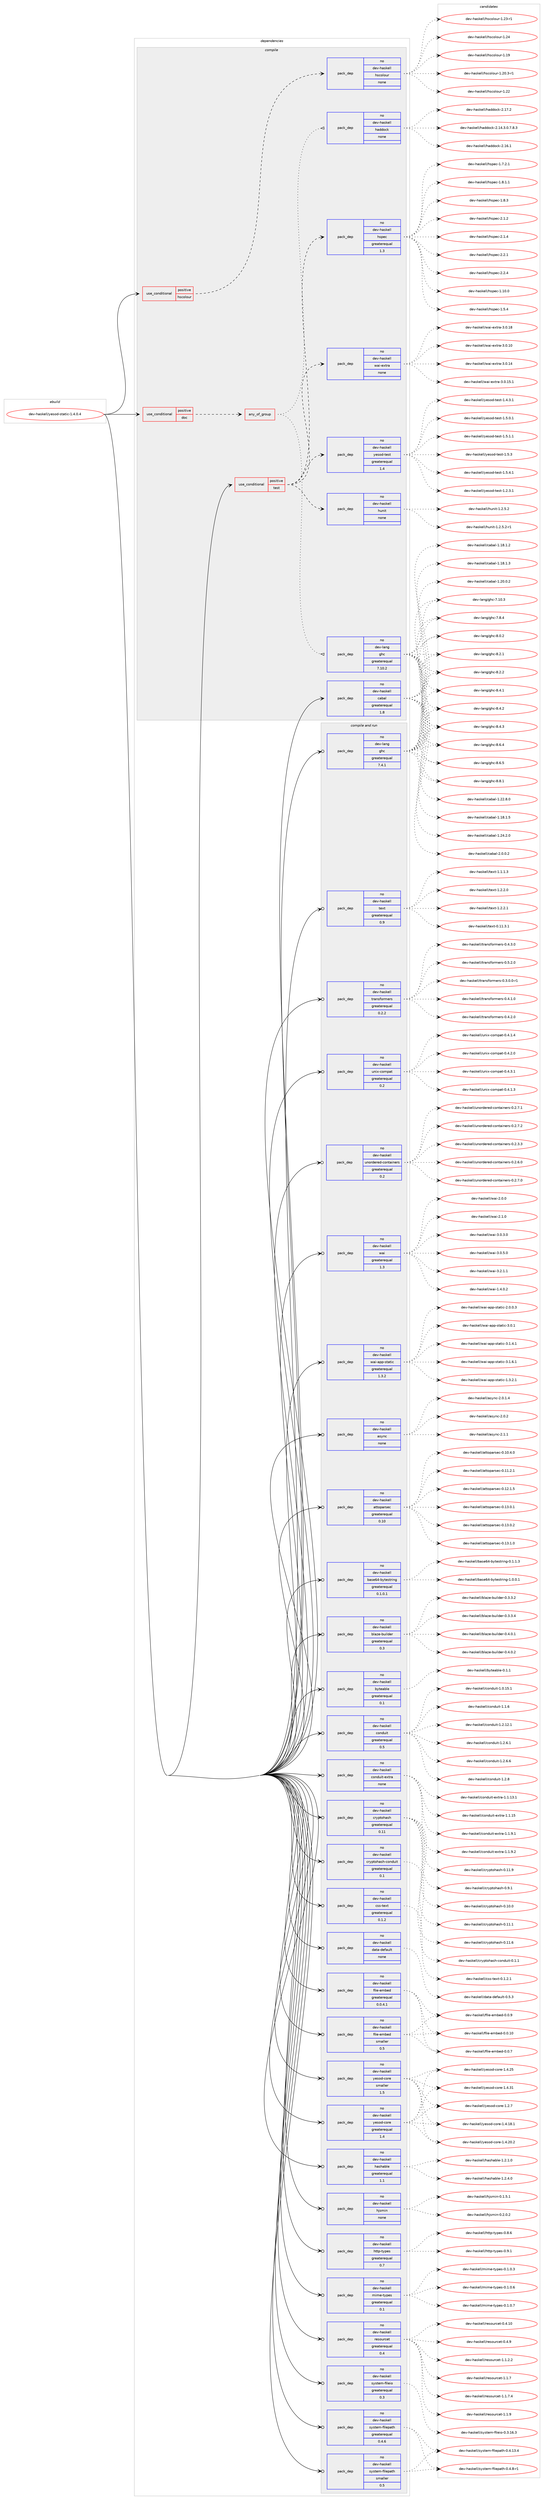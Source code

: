 digraph prolog {

# *************
# Graph options
# *************

newrank=true;
concentrate=true;
compound=true;
graph [rankdir=LR,fontname=Helvetica,fontsize=10,ranksep=1.5];#, ranksep=2.5, nodesep=0.2];
edge  [arrowhead=vee];
node  [fontname=Helvetica,fontsize=10];

# **********
# The ebuild
# **********

subgraph cluster_leftcol {
color=gray;
rank=same;
label=<<i>ebuild</i>>;
id [label="dev-haskell/yesod-static-1.4.0.4", color=red, width=4, href="../dev-haskell/yesod-static-1.4.0.4.svg"];
}

# ****************
# The dependencies
# ****************

subgraph cluster_midcol {
color=gray;
label=<<i>dependencies</i>>;
subgraph cluster_compile {
fillcolor="#eeeeee";
style=filled;
label=<<i>compile</i>>;
subgraph cond128407 {
dependency549853 [label=<<TABLE BORDER="0" CELLBORDER="1" CELLSPACING="0" CELLPADDING="4"><TR><TD ROWSPAN="3" CELLPADDING="10">use_conditional</TD></TR><TR><TD>positive</TD></TR><TR><TD>doc</TD></TR></TABLE>>, shape=none, color=red];
subgraph any10793 {
dependency549854 [label=<<TABLE BORDER="0" CELLBORDER="1" CELLSPACING="0" CELLPADDING="4"><TR><TD CELLPADDING="10">any_of_group</TD></TR></TABLE>>, shape=none, color=red];subgraph pack410296 {
dependency549855 [label=<<TABLE BORDER="0" CELLBORDER="1" CELLSPACING="0" CELLPADDING="4" WIDTH="220"><TR><TD ROWSPAN="6" CELLPADDING="30">pack_dep</TD></TR><TR><TD WIDTH="110">no</TD></TR><TR><TD>dev-haskell</TD></TR><TR><TD>haddock</TD></TR><TR><TD>none</TD></TR><TR><TD></TD></TR></TABLE>>, shape=none, color=blue];
}
dependency549854:e -> dependency549855:w [weight=20,style="dotted",arrowhead="oinv"];
subgraph pack410297 {
dependency549856 [label=<<TABLE BORDER="0" CELLBORDER="1" CELLSPACING="0" CELLPADDING="4" WIDTH="220"><TR><TD ROWSPAN="6" CELLPADDING="30">pack_dep</TD></TR><TR><TD WIDTH="110">no</TD></TR><TR><TD>dev-lang</TD></TR><TR><TD>ghc</TD></TR><TR><TD>greaterequal</TD></TR><TR><TD>7.10.2</TD></TR></TABLE>>, shape=none, color=blue];
}
dependency549854:e -> dependency549856:w [weight=20,style="dotted",arrowhead="oinv"];
}
dependency549853:e -> dependency549854:w [weight=20,style="dashed",arrowhead="vee"];
}
id:e -> dependency549853:w [weight=20,style="solid",arrowhead="vee"];
subgraph cond128408 {
dependency549857 [label=<<TABLE BORDER="0" CELLBORDER="1" CELLSPACING="0" CELLPADDING="4"><TR><TD ROWSPAN="3" CELLPADDING="10">use_conditional</TD></TR><TR><TD>positive</TD></TR><TR><TD>hscolour</TD></TR></TABLE>>, shape=none, color=red];
subgraph pack410298 {
dependency549858 [label=<<TABLE BORDER="0" CELLBORDER="1" CELLSPACING="0" CELLPADDING="4" WIDTH="220"><TR><TD ROWSPAN="6" CELLPADDING="30">pack_dep</TD></TR><TR><TD WIDTH="110">no</TD></TR><TR><TD>dev-haskell</TD></TR><TR><TD>hscolour</TD></TR><TR><TD>none</TD></TR><TR><TD></TD></TR></TABLE>>, shape=none, color=blue];
}
dependency549857:e -> dependency549858:w [weight=20,style="dashed",arrowhead="vee"];
}
id:e -> dependency549857:w [weight=20,style="solid",arrowhead="vee"];
subgraph cond128409 {
dependency549859 [label=<<TABLE BORDER="0" CELLBORDER="1" CELLSPACING="0" CELLPADDING="4"><TR><TD ROWSPAN="3" CELLPADDING="10">use_conditional</TD></TR><TR><TD>positive</TD></TR><TR><TD>test</TD></TR></TABLE>>, shape=none, color=red];
subgraph pack410299 {
dependency549860 [label=<<TABLE BORDER="0" CELLBORDER="1" CELLSPACING="0" CELLPADDING="4" WIDTH="220"><TR><TD ROWSPAN="6" CELLPADDING="30">pack_dep</TD></TR><TR><TD WIDTH="110">no</TD></TR><TR><TD>dev-haskell</TD></TR><TR><TD>hspec</TD></TR><TR><TD>greaterequal</TD></TR><TR><TD>1.3</TD></TR></TABLE>>, shape=none, color=blue];
}
dependency549859:e -> dependency549860:w [weight=20,style="dashed",arrowhead="vee"];
subgraph pack410300 {
dependency549861 [label=<<TABLE BORDER="0" CELLBORDER="1" CELLSPACING="0" CELLPADDING="4" WIDTH="220"><TR><TD ROWSPAN="6" CELLPADDING="30">pack_dep</TD></TR><TR><TD WIDTH="110">no</TD></TR><TR><TD>dev-haskell</TD></TR><TR><TD>hunit</TD></TR><TR><TD>none</TD></TR><TR><TD></TD></TR></TABLE>>, shape=none, color=blue];
}
dependency549859:e -> dependency549861:w [weight=20,style="dashed",arrowhead="vee"];
subgraph pack410301 {
dependency549862 [label=<<TABLE BORDER="0" CELLBORDER="1" CELLSPACING="0" CELLPADDING="4" WIDTH="220"><TR><TD ROWSPAN="6" CELLPADDING="30">pack_dep</TD></TR><TR><TD WIDTH="110">no</TD></TR><TR><TD>dev-haskell</TD></TR><TR><TD>wai-extra</TD></TR><TR><TD>none</TD></TR><TR><TD></TD></TR></TABLE>>, shape=none, color=blue];
}
dependency549859:e -> dependency549862:w [weight=20,style="dashed",arrowhead="vee"];
subgraph pack410302 {
dependency549863 [label=<<TABLE BORDER="0" CELLBORDER="1" CELLSPACING="0" CELLPADDING="4" WIDTH="220"><TR><TD ROWSPAN="6" CELLPADDING="30">pack_dep</TD></TR><TR><TD WIDTH="110">no</TD></TR><TR><TD>dev-haskell</TD></TR><TR><TD>yesod-test</TD></TR><TR><TD>greaterequal</TD></TR><TR><TD>1.4</TD></TR></TABLE>>, shape=none, color=blue];
}
dependency549859:e -> dependency549863:w [weight=20,style="dashed",arrowhead="vee"];
}
id:e -> dependency549859:w [weight=20,style="solid",arrowhead="vee"];
subgraph pack410303 {
dependency549864 [label=<<TABLE BORDER="0" CELLBORDER="1" CELLSPACING="0" CELLPADDING="4" WIDTH="220"><TR><TD ROWSPAN="6" CELLPADDING="30">pack_dep</TD></TR><TR><TD WIDTH="110">no</TD></TR><TR><TD>dev-haskell</TD></TR><TR><TD>cabal</TD></TR><TR><TD>greaterequal</TD></TR><TR><TD>1.8</TD></TR></TABLE>>, shape=none, color=blue];
}
id:e -> dependency549864:w [weight=20,style="solid",arrowhead="vee"];
}
subgraph cluster_compileandrun {
fillcolor="#eeeeee";
style=filled;
label=<<i>compile and run</i>>;
subgraph pack410304 {
dependency549865 [label=<<TABLE BORDER="0" CELLBORDER="1" CELLSPACING="0" CELLPADDING="4" WIDTH="220"><TR><TD ROWSPAN="6" CELLPADDING="30">pack_dep</TD></TR><TR><TD WIDTH="110">no</TD></TR><TR><TD>dev-haskell</TD></TR><TR><TD>async</TD></TR><TR><TD>none</TD></TR><TR><TD></TD></TR></TABLE>>, shape=none, color=blue];
}
id:e -> dependency549865:w [weight=20,style="solid",arrowhead="odotvee"];
subgraph pack410305 {
dependency549866 [label=<<TABLE BORDER="0" CELLBORDER="1" CELLSPACING="0" CELLPADDING="4" WIDTH="220"><TR><TD ROWSPAN="6" CELLPADDING="30">pack_dep</TD></TR><TR><TD WIDTH="110">no</TD></TR><TR><TD>dev-haskell</TD></TR><TR><TD>attoparsec</TD></TR><TR><TD>greaterequal</TD></TR><TR><TD>0.10</TD></TR></TABLE>>, shape=none, color=blue];
}
id:e -> dependency549866:w [weight=20,style="solid",arrowhead="odotvee"];
subgraph pack410306 {
dependency549867 [label=<<TABLE BORDER="0" CELLBORDER="1" CELLSPACING="0" CELLPADDING="4" WIDTH="220"><TR><TD ROWSPAN="6" CELLPADDING="30">pack_dep</TD></TR><TR><TD WIDTH="110">no</TD></TR><TR><TD>dev-haskell</TD></TR><TR><TD>base64-bytestring</TD></TR><TR><TD>greaterequal</TD></TR><TR><TD>0.1.0.1</TD></TR></TABLE>>, shape=none, color=blue];
}
id:e -> dependency549867:w [weight=20,style="solid",arrowhead="odotvee"];
subgraph pack410307 {
dependency549868 [label=<<TABLE BORDER="0" CELLBORDER="1" CELLSPACING="0" CELLPADDING="4" WIDTH="220"><TR><TD ROWSPAN="6" CELLPADDING="30">pack_dep</TD></TR><TR><TD WIDTH="110">no</TD></TR><TR><TD>dev-haskell</TD></TR><TR><TD>blaze-builder</TD></TR><TR><TD>greaterequal</TD></TR><TR><TD>0.3</TD></TR></TABLE>>, shape=none, color=blue];
}
id:e -> dependency549868:w [weight=20,style="solid",arrowhead="odotvee"];
subgraph pack410308 {
dependency549869 [label=<<TABLE BORDER="0" CELLBORDER="1" CELLSPACING="0" CELLPADDING="4" WIDTH="220"><TR><TD ROWSPAN="6" CELLPADDING="30">pack_dep</TD></TR><TR><TD WIDTH="110">no</TD></TR><TR><TD>dev-haskell</TD></TR><TR><TD>byteable</TD></TR><TR><TD>greaterequal</TD></TR><TR><TD>0.1</TD></TR></TABLE>>, shape=none, color=blue];
}
id:e -> dependency549869:w [weight=20,style="solid",arrowhead="odotvee"];
subgraph pack410309 {
dependency549870 [label=<<TABLE BORDER="0" CELLBORDER="1" CELLSPACING="0" CELLPADDING="4" WIDTH="220"><TR><TD ROWSPAN="6" CELLPADDING="30">pack_dep</TD></TR><TR><TD WIDTH="110">no</TD></TR><TR><TD>dev-haskell</TD></TR><TR><TD>conduit</TD></TR><TR><TD>greaterequal</TD></TR><TR><TD>0.5</TD></TR></TABLE>>, shape=none, color=blue];
}
id:e -> dependency549870:w [weight=20,style="solid",arrowhead="odotvee"];
subgraph pack410310 {
dependency549871 [label=<<TABLE BORDER="0" CELLBORDER="1" CELLSPACING="0" CELLPADDING="4" WIDTH="220"><TR><TD ROWSPAN="6" CELLPADDING="30">pack_dep</TD></TR><TR><TD WIDTH="110">no</TD></TR><TR><TD>dev-haskell</TD></TR><TR><TD>conduit-extra</TD></TR><TR><TD>none</TD></TR><TR><TD></TD></TR></TABLE>>, shape=none, color=blue];
}
id:e -> dependency549871:w [weight=20,style="solid",arrowhead="odotvee"];
subgraph pack410311 {
dependency549872 [label=<<TABLE BORDER="0" CELLBORDER="1" CELLSPACING="0" CELLPADDING="4" WIDTH="220"><TR><TD ROWSPAN="6" CELLPADDING="30">pack_dep</TD></TR><TR><TD WIDTH="110">no</TD></TR><TR><TD>dev-haskell</TD></TR><TR><TD>cryptohash</TD></TR><TR><TD>greaterequal</TD></TR><TR><TD>0.11</TD></TR></TABLE>>, shape=none, color=blue];
}
id:e -> dependency549872:w [weight=20,style="solid",arrowhead="odotvee"];
subgraph pack410312 {
dependency549873 [label=<<TABLE BORDER="0" CELLBORDER="1" CELLSPACING="0" CELLPADDING="4" WIDTH="220"><TR><TD ROWSPAN="6" CELLPADDING="30">pack_dep</TD></TR><TR><TD WIDTH="110">no</TD></TR><TR><TD>dev-haskell</TD></TR><TR><TD>cryptohash-conduit</TD></TR><TR><TD>greaterequal</TD></TR><TR><TD>0.1</TD></TR></TABLE>>, shape=none, color=blue];
}
id:e -> dependency549873:w [weight=20,style="solid",arrowhead="odotvee"];
subgraph pack410313 {
dependency549874 [label=<<TABLE BORDER="0" CELLBORDER="1" CELLSPACING="0" CELLPADDING="4" WIDTH="220"><TR><TD ROWSPAN="6" CELLPADDING="30">pack_dep</TD></TR><TR><TD WIDTH="110">no</TD></TR><TR><TD>dev-haskell</TD></TR><TR><TD>css-text</TD></TR><TR><TD>greaterequal</TD></TR><TR><TD>0.1.2</TD></TR></TABLE>>, shape=none, color=blue];
}
id:e -> dependency549874:w [weight=20,style="solid",arrowhead="odotvee"];
subgraph pack410314 {
dependency549875 [label=<<TABLE BORDER="0" CELLBORDER="1" CELLSPACING="0" CELLPADDING="4" WIDTH="220"><TR><TD ROWSPAN="6" CELLPADDING="30">pack_dep</TD></TR><TR><TD WIDTH="110">no</TD></TR><TR><TD>dev-haskell</TD></TR><TR><TD>data-default</TD></TR><TR><TD>none</TD></TR><TR><TD></TD></TR></TABLE>>, shape=none, color=blue];
}
id:e -> dependency549875:w [weight=20,style="solid",arrowhead="odotvee"];
subgraph pack410315 {
dependency549876 [label=<<TABLE BORDER="0" CELLBORDER="1" CELLSPACING="0" CELLPADDING="4" WIDTH="220"><TR><TD ROWSPAN="6" CELLPADDING="30">pack_dep</TD></TR><TR><TD WIDTH="110">no</TD></TR><TR><TD>dev-haskell</TD></TR><TR><TD>file-embed</TD></TR><TR><TD>greaterequal</TD></TR><TR><TD>0.0.4.1</TD></TR></TABLE>>, shape=none, color=blue];
}
id:e -> dependency549876:w [weight=20,style="solid",arrowhead="odotvee"];
subgraph pack410316 {
dependency549877 [label=<<TABLE BORDER="0" CELLBORDER="1" CELLSPACING="0" CELLPADDING="4" WIDTH="220"><TR><TD ROWSPAN="6" CELLPADDING="30">pack_dep</TD></TR><TR><TD WIDTH="110">no</TD></TR><TR><TD>dev-haskell</TD></TR><TR><TD>file-embed</TD></TR><TR><TD>smaller</TD></TR><TR><TD>0.5</TD></TR></TABLE>>, shape=none, color=blue];
}
id:e -> dependency549877:w [weight=20,style="solid",arrowhead="odotvee"];
subgraph pack410317 {
dependency549878 [label=<<TABLE BORDER="0" CELLBORDER="1" CELLSPACING="0" CELLPADDING="4" WIDTH="220"><TR><TD ROWSPAN="6" CELLPADDING="30">pack_dep</TD></TR><TR><TD WIDTH="110">no</TD></TR><TR><TD>dev-haskell</TD></TR><TR><TD>hashable</TD></TR><TR><TD>greaterequal</TD></TR><TR><TD>1.1</TD></TR></TABLE>>, shape=none, color=blue];
}
id:e -> dependency549878:w [weight=20,style="solid",arrowhead="odotvee"];
subgraph pack410318 {
dependency549879 [label=<<TABLE BORDER="0" CELLBORDER="1" CELLSPACING="0" CELLPADDING="4" WIDTH="220"><TR><TD ROWSPAN="6" CELLPADDING="30">pack_dep</TD></TR><TR><TD WIDTH="110">no</TD></TR><TR><TD>dev-haskell</TD></TR><TR><TD>hjsmin</TD></TR><TR><TD>none</TD></TR><TR><TD></TD></TR></TABLE>>, shape=none, color=blue];
}
id:e -> dependency549879:w [weight=20,style="solid",arrowhead="odotvee"];
subgraph pack410319 {
dependency549880 [label=<<TABLE BORDER="0" CELLBORDER="1" CELLSPACING="0" CELLPADDING="4" WIDTH="220"><TR><TD ROWSPAN="6" CELLPADDING="30">pack_dep</TD></TR><TR><TD WIDTH="110">no</TD></TR><TR><TD>dev-haskell</TD></TR><TR><TD>http-types</TD></TR><TR><TD>greaterequal</TD></TR><TR><TD>0.7</TD></TR></TABLE>>, shape=none, color=blue];
}
id:e -> dependency549880:w [weight=20,style="solid",arrowhead="odotvee"];
subgraph pack410320 {
dependency549881 [label=<<TABLE BORDER="0" CELLBORDER="1" CELLSPACING="0" CELLPADDING="4" WIDTH="220"><TR><TD ROWSPAN="6" CELLPADDING="30">pack_dep</TD></TR><TR><TD WIDTH="110">no</TD></TR><TR><TD>dev-haskell</TD></TR><TR><TD>mime-types</TD></TR><TR><TD>greaterequal</TD></TR><TR><TD>0.1</TD></TR></TABLE>>, shape=none, color=blue];
}
id:e -> dependency549881:w [weight=20,style="solid",arrowhead="odotvee"];
subgraph pack410321 {
dependency549882 [label=<<TABLE BORDER="0" CELLBORDER="1" CELLSPACING="0" CELLPADDING="4" WIDTH="220"><TR><TD ROWSPAN="6" CELLPADDING="30">pack_dep</TD></TR><TR><TD WIDTH="110">no</TD></TR><TR><TD>dev-haskell</TD></TR><TR><TD>resourcet</TD></TR><TR><TD>greaterequal</TD></TR><TR><TD>0.4</TD></TR></TABLE>>, shape=none, color=blue];
}
id:e -> dependency549882:w [weight=20,style="solid",arrowhead="odotvee"];
subgraph pack410322 {
dependency549883 [label=<<TABLE BORDER="0" CELLBORDER="1" CELLSPACING="0" CELLPADDING="4" WIDTH="220"><TR><TD ROWSPAN="6" CELLPADDING="30">pack_dep</TD></TR><TR><TD WIDTH="110">no</TD></TR><TR><TD>dev-haskell</TD></TR><TR><TD>system-fileio</TD></TR><TR><TD>greaterequal</TD></TR><TR><TD>0.3</TD></TR></TABLE>>, shape=none, color=blue];
}
id:e -> dependency549883:w [weight=20,style="solid",arrowhead="odotvee"];
subgraph pack410323 {
dependency549884 [label=<<TABLE BORDER="0" CELLBORDER="1" CELLSPACING="0" CELLPADDING="4" WIDTH="220"><TR><TD ROWSPAN="6" CELLPADDING="30">pack_dep</TD></TR><TR><TD WIDTH="110">no</TD></TR><TR><TD>dev-haskell</TD></TR><TR><TD>system-filepath</TD></TR><TR><TD>greaterequal</TD></TR><TR><TD>0.4.6</TD></TR></TABLE>>, shape=none, color=blue];
}
id:e -> dependency549884:w [weight=20,style="solid",arrowhead="odotvee"];
subgraph pack410324 {
dependency549885 [label=<<TABLE BORDER="0" CELLBORDER="1" CELLSPACING="0" CELLPADDING="4" WIDTH="220"><TR><TD ROWSPAN="6" CELLPADDING="30">pack_dep</TD></TR><TR><TD WIDTH="110">no</TD></TR><TR><TD>dev-haskell</TD></TR><TR><TD>system-filepath</TD></TR><TR><TD>smaller</TD></TR><TR><TD>0.5</TD></TR></TABLE>>, shape=none, color=blue];
}
id:e -> dependency549885:w [weight=20,style="solid",arrowhead="odotvee"];
subgraph pack410325 {
dependency549886 [label=<<TABLE BORDER="0" CELLBORDER="1" CELLSPACING="0" CELLPADDING="4" WIDTH="220"><TR><TD ROWSPAN="6" CELLPADDING="30">pack_dep</TD></TR><TR><TD WIDTH="110">no</TD></TR><TR><TD>dev-haskell</TD></TR><TR><TD>text</TD></TR><TR><TD>greaterequal</TD></TR><TR><TD>0.9</TD></TR></TABLE>>, shape=none, color=blue];
}
id:e -> dependency549886:w [weight=20,style="solid",arrowhead="odotvee"];
subgraph pack410326 {
dependency549887 [label=<<TABLE BORDER="0" CELLBORDER="1" CELLSPACING="0" CELLPADDING="4" WIDTH="220"><TR><TD ROWSPAN="6" CELLPADDING="30">pack_dep</TD></TR><TR><TD WIDTH="110">no</TD></TR><TR><TD>dev-haskell</TD></TR><TR><TD>transformers</TD></TR><TR><TD>greaterequal</TD></TR><TR><TD>0.2.2</TD></TR></TABLE>>, shape=none, color=blue];
}
id:e -> dependency549887:w [weight=20,style="solid",arrowhead="odotvee"];
subgraph pack410327 {
dependency549888 [label=<<TABLE BORDER="0" CELLBORDER="1" CELLSPACING="0" CELLPADDING="4" WIDTH="220"><TR><TD ROWSPAN="6" CELLPADDING="30">pack_dep</TD></TR><TR><TD WIDTH="110">no</TD></TR><TR><TD>dev-haskell</TD></TR><TR><TD>unix-compat</TD></TR><TR><TD>greaterequal</TD></TR><TR><TD>0.2</TD></TR></TABLE>>, shape=none, color=blue];
}
id:e -> dependency549888:w [weight=20,style="solid",arrowhead="odotvee"];
subgraph pack410328 {
dependency549889 [label=<<TABLE BORDER="0" CELLBORDER="1" CELLSPACING="0" CELLPADDING="4" WIDTH="220"><TR><TD ROWSPAN="6" CELLPADDING="30">pack_dep</TD></TR><TR><TD WIDTH="110">no</TD></TR><TR><TD>dev-haskell</TD></TR><TR><TD>unordered-containers</TD></TR><TR><TD>greaterequal</TD></TR><TR><TD>0.2</TD></TR></TABLE>>, shape=none, color=blue];
}
id:e -> dependency549889:w [weight=20,style="solid",arrowhead="odotvee"];
subgraph pack410329 {
dependency549890 [label=<<TABLE BORDER="0" CELLBORDER="1" CELLSPACING="0" CELLPADDING="4" WIDTH="220"><TR><TD ROWSPAN="6" CELLPADDING="30">pack_dep</TD></TR><TR><TD WIDTH="110">no</TD></TR><TR><TD>dev-haskell</TD></TR><TR><TD>wai</TD></TR><TR><TD>greaterequal</TD></TR><TR><TD>1.3</TD></TR></TABLE>>, shape=none, color=blue];
}
id:e -> dependency549890:w [weight=20,style="solid",arrowhead="odotvee"];
subgraph pack410330 {
dependency549891 [label=<<TABLE BORDER="0" CELLBORDER="1" CELLSPACING="0" CELLPADDING="4" WIDTH="220"><TR><TD ROWSPAN="6" CELLPADDING="30">pack_dep</TD></TR><TR><TD WIDTH="110">no</TD></TR><TR><TD>dev-haskell</TD></TR><TR><TD>wai-app-static</TD></TR><TR><TD>greaterequal</TD></TR><TR><TD>1.3.2</TD></TR></TABLE>>, shape=none, color=blue];
}
id:e -> dependency549891:w [weight=20,style="solid",arrowhead="odotvee"];
subgraph pack410331 {
dependency549892 [label=<<TABLE BORDER="0" CELLBORDER="1" CELLSPACING="0" CELLPADDING="4" WIDTH="220"><TR><TD ROWSPAN="6" CELLPADDING="30">pack_dep</TD></TR><TR><TD WIDTH="110">no</TD></TR><TR><TD>dev-haskell</TD></TR><TR><TD>yesod-core</TD></TR><TR><TD>greaterequal</TD></TR><TR><TD>1.4</TD></TR></TABLE>>, shape=none, color=blue];
}
id:e -> dependency549892:w [weight=20,style="solid",arrowhead="odotvee"];
subgraph pack410332 {
dependency549893 [label=<<TABLE BORDER="0" CELLBORDER="1" CELLSPACING="0" CELLPADDING="4" WIDTH="220"><TR><TD ROWSPAN="6" CELLPADDING="30">pack_dep</TD></TR><TR><TD WIDTH="110">no</TD></TR><TR><TD>dev-haskell</TD></TR><TR><TD>yesod-core</TD></TR><TR><TD>smaller</TD></TR><TR><TD>1.5</TD></TR></TABLE>>, shape=none, color=blue];
}
id:e -> dependency549893:w [weight=20,style="solid",arrowhead="odotvee"];
subgraph pack410333 {
dependency549894 [label=<<TABLE BORDER="0" CELLBORDER="1" CELLSPACING="0" CELLPADDING="4" WIDTH="220"><TR><TD ROWSPAN="6" CELLPADDING="30">pack_dep</TD></TR><TR><TD WIDTH="110">no</TD></TR><TR><TD>dev-lang</TD></TR><TR><TD>ghc</TD></TR><TR><TD>greaterequal</TD></TR><TR><TD>7.4.1</TD></TR></TABLE>>, shape=none, color=blue];
}
id:e -> dependency549894:w [weight=20,style="solid",arrowhead="odotvee"];
}
subgraph cluster_run {
fillcolor="#eeeeee";
style=filled;
label=<<i>run</i>>;
}
}

# **************
# The candidates
# **************

subgraph cluster_choices {
rank=same;
color=gray;
label=<<i>candidates</i>>;

subgraph choice410296 {
color=black;
nodesep=1;
choice1001011184510497115107101108108471049710010011199107455046495246514648465546564651 [label="dev-haskell/haddock-2.14.3.0.7.8.3", color=red, width=4,href="../dev-haskell/haddock-2.14.3.0.7.8.3.svg"];
choice100101118451049711510710110810847104971001001119910745504649544649 [label="dev-haskell/haddock-2.16.1", color=red, width=4,href="../dev-haskell/haddock-2.16.1.svg"];
choice100101118451049711510710110810847104971001001119910745504649554650 [label="dev-haskell/haddock-2.17.2", color=red, width=4,href="../dev-haskell/haddock-2.17.2.svg"];
dependency549855:e -> choice1001011184510497115107101108108471049710010011199107455046495246514648465546564651:w [style=dotted,weight="100"];
dependency549855:e -> choice100101118451049711510710110810847104971001001119910745504649544649:w [style=dotted,weight="100"];
dependency549855:e -> choice100101118451049711510710110810847104971001001119910745504649554650:w [style=dotted,weight="100"];
}
subgraph choice410297 {
color=black;
nodesep=1;
choice1001011184510897110103471031049945554649484651 [label="dev-lang/ghc-7.10.3", color=red, width=4,href="../dev-lang/ghc-7.10.3.svg"];
choice10010111845108971101034710310499455546564652 [label="dev-lang/ghc-7.8.4", color=red, width=4,href="../dev-lang/ghc-7.8.4.svg"];
choice10010111845108971101034710310499455646484650 [label="dev-lang/ghc-8.0.2", color=red, width=4,href="../dev-lang/ghc-8.0.2.svg"];
choice10010111845108971101034710310499455646504649 [label="dev-lang/ghc-8.2.1", color=red, width=4,href="../dev-lang/ghc-8.2.1.svg"];
choice10010111845108971101034710310499455646504650 [label="dev-lang/ghc-8.2.2", color=red, width=4,href="../dev-lang/ghc-8.2.2.svg"];
choice10010111845108971101034710310499455646524649 [label="dev-lang/ghc-8.4.1", color=red, width=4,href="../dev-lang/ghc-8.4.1.svg"];
choice10010111845108971101034710310499455646524650 [label="dev-lang/ghc-8.4.2", color=red, width=4,href="../dev-lang/ghc-8.4.2.svg"];
choice10010111845108971101034710310499455646524651 [label="dev-lang/ghc-8.4.3", color=red, width=4,href="../dev-lang/ghc-8.4.3.svg"];
choice10010111845108971101034710310499455646544652 [label="dev-lang/ghc-8.6.4", color=red, width=4,href="../dev-lang/ghc-8.6.4.svg"];
choice10010111845108971101034710310499455646544653 [label="dev-lang/ghc-8.6.5", color=red, width=4,href="../dev-lang/ghc-8.6.5.svg"];
choice10010111845108971101034710310499455646564649 [label="dev-lang/ghc-8.8.1", color=red, width=4,href="../dev-lang/ghc-8.8.1.svg"];
dependency549856:e -> choice1001011184510897110103471031049945554649484651:w [style=dotted,weight="100"];
dependency549856:e -> choice10010111845108971101034710310499455546564652:w [style=dotted,weight="100"];
dependency549856:e -> choice10010111845108971101034710310499455646484650:w [style=dotted,weight="100"];
dependency549856:e -> choice10010111845108971101034710310499455646504649:w [style=dotted,weight="100"];
dependency549856:e -> choice10010111845108971101034710310499455646504650:w [style=dotted,weight="100"];
dependency549856:e -> choice10010111845108971101034710310499455646524649:w [style=dotted,weight="100"];
dependency549856:e -> choice10010111845108971101034710310499455646524650:w [style=dotted,weight="100"];
dependency549856:e -> choice10010111845108971101034710310499455646524651:w [style=dotted,weight="100"];
dependency549856:e -> choice10010111845108971101034710310499455646544652:w [style=dotted,weight="100"];
dependency549856:e -> choice10010111845108971101034710310499455646544653:w [style=dotted,weight="100"];
dependency549856:e -> choice10010111845108971101034710310499455646564649:w [style=dotted,weight="100"];
}
subgraph choice410298 {
color=black;
nodesep=1;
choice100101118451049711510710110810847104115991111081111171144549464957 [label="dev-haskell/hscolour-1.19", color=red, width=4,href="../dev-haskell/hscolour-1.19.svg"];
choice10010111845104971151071011081084710411599111108111117114454946504846514511449 [label="dev-haskell/hscolour-1.20.3-r1", color=red, width=4,href="../dev-haskell/hscolour-1.20.3-r1.svg"];
choice100101118451049711510710110810847104115991111081111171144549465050 [label="dev-haskell/hscolour-1.22", color=red, width=4,href="../dev-haskell/hscolour-1.22.svg"];
choice1001011184510497115107101108108471041159911110811111711445494650514511449 [label="dev-haskell/hscolour-1.23-r1", color=red, width=4,href="../dev-haskell/hscolour-1.23-r1.svg"];
choice100101118451049711510710110810847104115991111081111171144549465052 [label="dev-haskell/hscolour-1.24", color=red, width=4,href="../dev-haskell/hscolour-1.24.svg"];
dependency549858:e -> choice100101118451049711510710110810847104115991111081111171144549464957:w [style=dotted,weight="100"];
dependency549858:e -> choice10010111845104971151071011081084710411599111108111117114454946504846514511449:w [style=dotted,weight="100"];
dependency549858:e -> choice100101118451049711510710110810847104115991111081111171144549465050:w [style=dotted,weight="100"];
dependency549858:e -> choice1001011184510497115107101108108471041159911110811111711445494650514511449:w [style=dotted,weight="100"];
dependency549858:e -> choice100101118451049711510710110810847104115991111081111171144549465052:w [style=dotted,weight="100"];
}
subgraph choice410299 {
color=black;
nodesep=1;
choice1001011184510497115107101108108471041151121019945494649484648 [label="dev-haskell/hspec-1.10.0", color=red, width=4,href="../dev-haskell/hspec-1.10.0.svg"];
choice10010111845104971151071011081084710411511210199454946534652 [label="dev-haskell/hspec-1.5.4", color=red, width=4,href="../dev-haskell/hspec-1.5.4.svg"];
choice100101118451049711510710110810847104115112101994549465546504649 [label="dev-haskell/hspec-1.7.2.1", color=red, width=4,href="../dev-haskell/hspec-1.7.2.1.svg"];
choice100101118451049711510710110810847104115112101994549465646494649 [label="dev-haskell/hspec-1.8.1.1", color=red, width=4,href="../dev-haskell/hspec-1.8.1.1.svg"];
choice10010111845104971151071011081084710411511210199454946564651 [label="dev-haskell/hspec-1.8.3", color=red, width=4,href="../dev-haskell/hspec-1.8.3.svg"];
choice10010111845104971151071011081084710411511210199455046494650 [label="dev-haskell/hspec-2.1.2", color=red, width=4,href="../dev-haskell/hspec-2.1.2.svg"];
choice10010111845104971151071011081084710411511210199455046494652 [label="dev-haskell/hspec-2.1.4", color=red, width=4,href="../dev-haskell/hspec-2.1.4.svg"];
choice10010111845104971151071011081084710411511210199455046504649 [label="dev-haskell/hspec-2.2.1", color=red, width=4,href="../dev-haskell/hspec-2.2.1.svg"];
choice10010111845104971151071011081084710411511210199455046504652 [label="dev-haskell/hspec-2.2.4", color=red, width=4,href="../dev-haskell/hspec-2.2.4.svg"];
dependency549860:e -> choice1001011184510497115107101108108471041151121019945494649484648:w [style=dotted,weight="100"];
dependency549860:e -> choice10010111845104971151071011081084710411511210199454946534652:w [style=dotted,weight="100"];
dependency549860:e -> choice100101118451049711510710110810847104115112101994549465546504649:w [style=dotted,weight="100"];
dependency549860:e -> choice100101118451049711510710110810847104115112101994549465646494649:w [style=dotted,weight="100"];
dependency549860:e -> choice10010111845104971151071011081084710411511210199454946564651:w [style=dotted,weight="100"];
dependency549860:e -> choice10010111845104971151071011081084710411511210199455046494650:w [style=dotted,weight="100"];
dependency549860:e -> choice10010111845104971151071011081084710411511210199455046494652:w [style=dotted,weight="100"];
dependency549860:e -> choice10010111845104971151071011081084710411511210199455046504649:w [style=dotted,weight="100"];
dependency549860:e -> choice10010111845104971151071011081084710411511210199455046504652:w [style=dotted,weight="100"];
}
subgraph choice410300 {
color=black;
nodesep=1;
choice1001011184510497115107101108108471041171101051164549465046534650 [label="dev-haskell/hunit-1.2.5.2", color=red, width=4,href="../dev-haskell/hunit-1.2.5.2.svg"];
choice10010111845104971151071011081084710411711010511645494650465346504511449 [label="dev-haskell/hunit-1.2.5.2-r1", color=red, width=4,href="../dev-haskell/hunit-1.2.5.2-r1.svg"];
dependency549861:e -> choice1001011184510497115107101108108471041171101051164549465046534650:w [style=dotted,weight="100"];
dependency549861:e -> choice10010111845104971151071011081084710411711010511645494650465346504511449:w [style=dotted,weight="100"];
}
subgraph choice410301 {
color=black;
nodesep=1;
choice10010111845104971151071011081084711997105451011201161149745514648464948 [label="dev-haskell/wai-extra-3.0.10", color=red, width=4,href="../dev-haskell/wai-extra-3.0.10.svg"];
choice10010111845104971151071011081084711997105451011201161149745514648464952 [label="dev-haskell/wai-extra-3.0.14", color=red, width=4,href="../dev-haskell/wai-extra-3.0.14.svg"];
choice100101118451049711510710110810847119971054510112011611497455146484649534649 [label="dev-haskell/wai-extra-3.0.15.1", color=red, width=4,href="../dev-haskell/wai-extra-3.0.15.1.svg"];
choice10010111845104971151071011081084711997105451011201161149745514648464956 [label="dev-haskell/wai-extra-3.0.18", color=red, width=4,href="../dev-haskell/wai-extra-3.0.18.svg"];
dependency549862:e -> choice10010111845104971151071011081084711997105451011201161149745514648464948:w [style=dotted,weight="100"];
dependency549862:e -> choice10010111845104971151071011081084711997105451011201161149745514648464952:w [style=dotted,weight="100"];
dependency549862:e -> choice100101118451049711510710110810847119971054510112011611497455146484649534649:w [style=dotted,weight="100"];
dependency549862:e -> choice10010111845104971151071011081084711997105451011201161149745514648464956:w [style=dotted,weight="100"];
}
subgraph choice410302 {
color=black;
nodesep=1;
choice100101118451049711510710110810847121101115111100451161011151164549465046514649 [label="dev-haskell/yesod-test-1.2.3.1", color=red, width=4,href="../dev-haskell/yesod-test-1.2.3.1.svg"];
choice100101118451049711510710110810847121101115111100451161011151164549465246514649 [label="dev-haskell/yesod-test-1.4.3.1", color=red, width=4,href="../dev-haskell/yesod-test-1.4.3.1.svg"];
choice100101118451049711510710110810847121101115111100451161011151164549465346484649 [label="dev-haskell/yesod-test-1.5.0.1", color=red, width=4,href="../dev-haskell/yesod-test-1.5.0.1.svg"];
choice100101118451049711510710110810847121101115111100451161011151164549465346494649 [label="dev-haskell/yesod-test-1.5.1.1", color=red, width=4,href="../dev-haskell/yesod-test-1.5.1.1.svg"];
choice10010111845104971151071011081084712110111511110045116101115116454946534651 [label="dev-haskell/yesod-test-1.5.3", color=red, width=4,href="../dev-haskell/yesod-test-1.5.3.svg"];
choice100101118451049711510710110810847121101115111100451161011151164549465346524649 [label="dev-haskell/yesod-test-1.5.4.1", color=red, width=4,href="../dev-haskell/yesod-test-1.5.4.1.svg"];
dependency549863:e -> choice100101118451049711510710110810847121101115111100451161011151164549465046514649:w [style=dotted,weight="100"];
dependency549863:e -> choice100101118451049711510710110810847121101115111100451161011151164549465246514649:w [style=dotted,weight="100"];
dependency549863:e -> choice100101118451049711510710110810847121101115111100451161011151164549465346484649:w [style=dotted,weight="100"];
dependency549863:e -> choice100101118451049711510710110810847121101115111100451161011151164549465346494649:w [style=dotted,weight="100"];
dependency549863:e -> choice10010111845104971151071011081084712110111511110045116101115116454946534651:w [style=dotted,weight="100"];
dependency549863:e -> choice100101118451049711510710110810847121101115111100451161011151164549465346524649:w [style=dotted,weight="100"];
}
subgraph choice410303 {
color=black;
nodesep=1;
choice10010111845104971151071011081084799979897108454946495646494650 [label="dev-haskell/cabal-1.18.1.2", color=red, width=4,href="../dev-haskell/cabal-1.18.1.2.svg"];
choice10010111845104971151071011081084799979897108454946495646494651 [label="dev-haskell/cabal-1.18.1.3", color=red, width=4,href="../dev-haskell/cabal-1.18.1.3.svg"];
choice10010111845104971151071011081084799979897108454946495646494653 [label="dev-haskell/cabal-1.18.1.5", color=red, width=4,href="../dev-haskell/cabal-1.18.1.5.svg"];
choice10010111845104971151071011081084799979897108454946504846484650 [label="dev-haskell/cabal-1.20.0.2", color=red, width=4,href="../dev-haskell/cabal-1.20.0.2.svg"];
choice10010111845104971151071011081084799979897108454946505046564648 [label="dev-haskell/cabal-1.22.8.0", color=red, width=4,href="../dev-haskell/cabal-1.22.8.0.svg"];
choice10010111845104971151071011081084799979897108454946505246504648 [label="dev-haskell/cabal-1.24.2.0", color=red, width=4,href="../dev-haskell/cabal-1.24.2.0.svg"];
choice100101118451049711510710110810847999798971084550464846484650 [label="dev-haskell/cabal-2.0.0.2", color=red, width=4,href="../dev-haskell/cabal-2.0.0.2.svg"];
dependency549864:e -> choice10010111845104971151071011081084799979897108454946495646494650:w [style=dotted,weight="100"];
dependency549864:e -> choice10010111845104971151071011081084799979897108454946495646494651:w [style=dotted,weight="100"];
dependency549864:e -> choice10010111845104971151071011081084799979897108454946495646494653:w [style=dotted,weight="100"];
dependency549864:e -> choice10010111845104971151071011081084799979897108454946504846484650:w [style=dotted,weight="100"];
dependency549864:e -> choice10010111845104971151071011081084799979897108454946505046564648:w [style=dotted,weight="100"];
dependency549864:e -> choice10010111845104971151071011081084799979897108454946505246504648:w [style=dotted,weight="100"];
dependency549864:e -> choice100101118451049711510710110810847999798971084550464846484650:w [style=dotted,weight="100"];
}
subgraph choice410304 {
color=black;
nodesep=1;
choice10010111845104971151071011081084797115121110994550464846494652 [label="dev-haskell/async-2.0.1.4", color=red, width=4,href="../dev-haskell/async-2.0.1.4.svg"];
choice1001011184510497115107101108108479711512111099455046484650 [label="dev-haskell/async-2.0.2", color=red, width=4,href="../dev-haskell/async-2.0.2.svg"];
choice1001011184510497115107101108108479711512111099455046494649 [label="dev-haskell/async-2.1.1", color=red, width=4,href="../dev-haskell/async-2.1.1.svg"];
dependency549865:e -> choice10010111845104971151071011081084797115121110994550464846494652:w [style=dotted,weight="100"];
dependency549865:e -> choice1001011184510497115107101108108479711512111099455046484650:w [style=dotted,weight="100"];
dependency549865:e -> choice1001011184510497115107101108108479711512111099455046494649:w [style=dotted,weight="100"];
}
subgraph choice410305 {
color=black;
nodesep=1;
choice100101118451049711510710110810847971161161111129711411510199454846494846524648 [label="dev-haskell/attoparsec-0.10.4.0", color=red, width=4,href="../dev-haskell/attoparsec-0.10.4.0.svg"];
choice100101118451049711510710110810847971161161111129711411510199454846494946504649 [label="dev-haskell/attoparsec-0.11.2.1", color=red, width=4,href="../dev-haskell/attoparsec-0.11.2.1.svg"];
choice100101118451049711510710110810847971161161111129711411510199454846495046494653 [label="dev-haskell/attoparsec-0.12.1.5", color=red, width=4,href="../dev-haskell/attoparsec-0.12.1.5.svg"];
choice100101118451049711510710110810847971161161111129711411510199454846495146484649 [label="dev-haskell/attoparsec-0.13.0.1", color=red, width=4,href="../dev-haskell/attoparsec-0.13.0.1.svg"];
choice100101118451049711510710110810847971161161111129711411510199454846495146484650 [label="dev-haskell/attoparsec-0.13.0.2", color=red, width=4,href="../dev-haskell/attoparsec-0.13.0.2.svg"];
choice100101118451049711510710110810847971161161111129711411510199454846495146494648 [label="dev-haskell/attoparsec-0.13.1.0", color=red, width=4,href="../dev-haskell/attoparsec-0.13.1.0.svg"];
dependency549866:e -> choice100101118451049711510710110810847971161161111129711411510199454846494846524648:w [style=dotted,weight="100"];
dependency549866:e -> choice100101118451049711510710110810847971161161111129711411510199454846494946504649:w [style=dotted,weight="100"];
dependency549866:e -> choice100101118451049711510710110810847971161161111129711411510199454846495046494653:w [style=dotted,weight="100"];
dependency549866:e -> choice100101118451049711510710110810847971161161111129711411510199454846495146484649:w [style=dotted,weight="100"];
dependency549866:e -> choice100101118451049711510710110810847971161161111129711411510199454846495146484650:w [style=dotted,weight="100"];
dependency549866:e -> choice100101118451049711510710110810847971161161111129711411510199454846495146494648:w [style=dotted,weight="100"];
}
subgraph choice410306 {
color=black;
nodesep=1;
choice1001011184510497115107101108108479897115101545245981211161011151161141051101034548464946494651 [label="dev-haskell/base64-bytestring-0.1.1.3", color=red, width=4,href="../dev-haskell/base64-bytestring-0.1.1.3.svg"];
choice1001011184510497115107101108108479897115101545245981211161011151161141051101034549464846484649 [label="dev-haskell/base64-bytestring-1.0.0.1", color=red, width=4,href="../dev-haskell/base64-bytestring-1.0.0.1.svg"];
dependency549867:e -> choice1001011184510497115107101108108479897115101545245981211161011151161141051101034548464946494651:w [style=dotted,weight="100"];
dependency549867:e -> choice1001011184510497115107101108108479897115101545245981211161011151161141051101034549464846484649:w [style=dotted,weight="100"];
}
subgraph choice410307 {
color=black;
nodesep=1;
choice100101118451049711510710110810847981089712210145981171051081001011144548465146514650 [label="dev-haskell/blaze-builder-0.3.3.2", color=red, width=4,href="../dev-haskell/blaze-builder-0.3.3.2.svg"];
choice100101118451049711510710110810847981089712210145981171051081001011144548465146514652 [label="dev-haskell/blaze-builder-0.3.3.4", color=red, width=4,href="../dev-haskell/blaze-builder-0.3.3.4.svg"];
choice100101118451049711510710110810847981089712210145981171051081001011144548465246484649 [label="dev-haskell/blaze-builder-0.4.0.1", color=red, width=4,href="../dev-haskell/blaze-builder-0.4.0.1.svg"];
choice100101118451049711510710110810847981089712210145981171051081001011144548465246484650 [label="dev-haskell/blaze-builder-0.4.0.2", color=red, width=4,href="../dev-haskell/blaze-builder-0.4.0.2.svg"];
dependency549868:e -> choice100101118451049711510710110810847981089712210145981171051081001011144548465146514650:w [style=dotted,weight="100"];
dependency549868:e -> choice100101118451049711510710110810847981089712210145981171051081001011144548465146514652:w [style=dotted,weight="100"];
dependency549868:e -> choice100101118451049711510710110810847981089712210145981171051081001011144548465246484649:w [style=dotted,weight="100"];
dependency549868:e -> choice100101118451049711510710110810847981089712210145981171051081001011144548465246484650:w [style=dotted,weight="100"];
}
subgraph choice410308 {
color=black;
nodesep=1;
choice100101118451049711510710110810847981211161019798108101454846494649 [label="dev-haskell/byteable-0.1.1", color=red, width=4,href="../dev-haskell/byteable-0.1.1.svg"];
dependency549869:e -> choice100101118451049711510710110810847981211161019798108101454846494649:w [style=dotted,weight="100"];
}
subgraph choice410309 {
color=black;
nodesep=1;
choice10010111845104971151071011081084799111110100117105116454946484649534649 [label="dev-haskell/conduit-1.0.15.1", color=red, width=4,href="../dev-haskell/conduit-1.0.15.1.svg"];
choice10010111845104971151071011081084799111110100117105116454946494654 [label="dev-haskell/conduit-1.1.6", color=red, width=4,href="../dev-haskell/conduit-1.1.6.svg"];
choice10010111845104971151071011081084799111110100117105116454946504649504649 [label="dev-haskell/conduit-1.2.12.1", color=red, width=4,href="../dev-haskell/conduit-1.2.12.1.svg"];
choice100101118451049711510710110810847991111101001171051164549465046544649 [label="dev-haskell/conduit-1.2.6.1", color=red, width=4,href="../dev-haskell/conduit-1.2.6.1.svg"];
choice100101118451049711510710110810847991111101001171051164549465046544654 [label="dev-haskell/conduit-1.2.6.6", color=red, width=4,href="../dev-haskell/conduit-1.2.6.6.svg"];
choice10010111845104971151071011081084799111110100117105116454946504656 [label="dev-haskell/conduit-1.2.8", color=red, width=4,href="../dev-haskell/conduit-1.2.8.svg"];
dependency549870:e -> choice10010111845104971151071011081084799111110100117105116454946484649534649:w [style=dotted,weight="100"];
dependency549870:e -> choice10010111845104971151071011081084799111110100117105116454946494654:w [style=dotted,weight="100"];
dependency549870:e -> choice10010111845104971151071011081084799111110100117105116454946504649504649:w [style=dotted,weight="100"];
dependency549870:e -> choice100101118451049711510710110810847991111101001171051164549465046544649:w [style=dotted,weight="100"];
dependency549870:e -> choice100101118451049711510710110810847991111101001171051164549465046544654:w [style=dotted,weight="100"];
dependency549870:e -> choice10010111845104971151071011081084799111110100117105116454946504656:w [style=dotted,weight="100"];
}
subgraph choice410310 {
color=black;
nodesep=1;
choice100101118451049711510710110810847991111101001171051164510112011611497454946494649514649 [label="dev-haskell/conduit-extra-1.1.13.1", color=red, width=4,href="../dev-haskell/conduit-extra-1.1.13.1.svg"];
choice10010111845104971151071011081084799111110100117105116451011201161149745494649464953 [label="dev-haskell/conduit-extra-1.1.15", color=red, width=4,href="../dev-haskell/conduit-extra-1.1.15.svg"];
choice1001011184510497115107101108108479911111010011710511645101120116114974549464946574649 [label="dev-haskell/conduit-extra-1.1.9.1", color=red, width=4,href="../dev-haskell/conduit-extra-1.1.9.1.svg"];
choice1001011184510497115107101108108479911111010011710511645101120116114974549464946574650 [label="dev-haskell/conduit-extra-1.1.9.2", color=red, width=4,href="../dev-haskell/conduit-extra-1.1.9.2.svg"];
dependency549871:e -> choice100101118451049711510710110810847991111101001171051164510112011611497454946494649514649:w [style=dotted,weight="100"];
dependency549871:e -> choice10010111845104971151071011081084799111110100117105116451011201161149745494649464953:w [style=dotted,weight="100"];
dependency549871:e -> choice1001011184510497115107101108108479911111010011710511645101120116114974549464946574649:w [style=dotted,weight="100"];
dependency549871:e -> choice1001011184510497115107101108108479911111010011710511645101120116114974549464946574650:w [style=dotted,weight="100"];
}
subgraph choice410311 {
color=black;
nodesep=1;
choice100101118451049711510710110810847991141211121161111049711510445484649484648 [label="dev-haskell/cryptohash-0.10.0", color=red, width=4,href="../dev-haskell/cryptohash-0.10.0.svg"];
choice100101118451049711510710110810847991141211121161111049711510445484649494649 [label="dev-haskell/cryptohash-0.11.1", color=red, width=4,href="../dev-haskell/cryptohash-0.11.1.svg"];
choice100101118451049711510710110810847991141211121161111049711510445484649494654 [label="dev-haskell/cryptohash-0.11.6", color=red, width=4,href="../dev-haskell/cryptohash-0.11.6.svg"];
choice100101118451049711510710110810847991141211121161111049711510445484649494657 [label="dev-haskell/cryptohash-0.11.9", color=red, width=4,href="../dev-haskell/cryptohash-0.11.9.svg"];
choice1001011184510497115107101108108479911412111211611110497115104454846574649 [label="dev-haskell/cryptohash-0.9.1", color=red, width=4,href="../dev-haskell/cryptohash-0.9.1.svg"];
dependency549872:e -> choice100101118451049711510710110810847991141211121161111049711510445484649484648:w [style=dotted,weight="100"];
dependency549872:e -> choice100101118451049711510710110810847991141211121161111049711510445484649494649:w [style=dotted,weight="100"];
dependency549872:e -> choice100101118451049711510710110810847991141211121161111049711510445484649494654:w [style=dotted,weight="100"];
dependency549872:e -> choice100101118451049711510710110810847991141211121161111049711510445484649494657:w [style=dotted,weight="100"];
dependency549872:e -> choice1001011184510497115107101108108479911412111211611110497115104454846574649:w [style=dotted,weight="100"];
}
subgraph choice410312 {
color=black;
nodesep=1;
choice10010111845104971151071011081084799114121112116111104971151044599111110100117105116454846494649 [label="dev-haskell/cryptohash-conduit-0.1.1", color=red, width=4,href="../dev-haskell/cryptohash-conduit-0.1.1.svg"];
dependency549873:e -> choice10010111845104971151071011081084799114121112116111104971151044599111110100117105116454846494649:w [style=dotted,weight="100"];
}
subgraph choice410313 {
color=black;
nodesep=1;
choice10010111845104971151071011081084799115115451161011201164548464946504649 [label="dev-haskell/css-text-0.1.2.1", color=red, width=4,href="../dev-haskell/css-text-0.1.2.1.svg"];
dependency549874:e -> choice10010111845104971151071011081084799115115451161011201164548464946504649:w [style=dotted,weight="100"];
}
subgraph choice410314 {
color=black;
nodesep=1;
choice10010111845104971151071011081084710097116974510010110297117108116454846534651 [label="dev-haskell/data-default-0.5.3", color=red, width=4,href="../dev-haskell/data-default-0.5.3.svg"];
dependency549875:e -> choice10010111845104971151071011081084710097116974510010110297117108116454846534651:w [style=dotted,weight="100"];
}
subgraph choice410315 {
color=black;
nodesep=1;
choice100101118451049711510710110810847102105108101451011099810110045484648464948 [label="dev-haskell/file-embed-0.0.10", color=red, width=4,href="../dev-haskell/file-embed-0.0.10.svg"];
choice1001011184510497115107101108108471021051081014510110998101100454846484655 [label="dev-haskell/file-embed-0.0.7", color=red, width=4,href="../dev-haskell/file-embed-0.0.7.svg"];
choice1001011184510497115107101108108471021051081014510110998101100454846484657 [label="dev-haskell/file-embed-0.0.9", color=red, width=4,href="../dev-haskell/file-embed-0.0.9.svg"];
dependency549876:e -> choice100101118451049711510710110810847102105108101451011099810110045484648464948:w [style=dotted,weight="100"];
dependency549876:e -> choice1001011184510497115107101108108471021051081014510110998101100454846484655:w [style=dotted,weight="100"];
dependency549876:e -> choice1001011184510497115107101108108471021051081014510110998101100454846484657:w [style=dotted,weight="100"];
}
subgraph choice410316 {
color=black;
nodesep=1;
choice100101118451049711510710110810847102105108101451011099810110045484648464948 [label="dev-haskell/file-embed-0.0.10", color=red, width=4,href="../dev-haskell/file-embed-0.0.10.svg"];
choice1001011184510497115107101108108471021051081014510110998101100454846484655 [label="dev-haskell/file-embed-0.0.7", color=red, width=4,href="../dev-haskell/file-embed-0.0.7.svg"];
choice1001011184510497115107101108108471021051081014510110998101100454846484657 [label="dev-haskell/file-embed-0.0.9", color=red, width=4,href="../dev-haskell/file-embed-0.0.9.svg"];
dependency549877:e -> choice100101118451049711510710110810847102105108101451011099810110045484648464948:w [style=dotted,weight="100"];
dependency549877:e -> choice1001011184510497115107101108108471021051081014510110998101100454846484655:w [style=dotted,weight="100"];
dependency549877:e -> choice1001011184510497115107101108108471021051081014510110998101100454846484657:w [style=dotted,weight="100"];
}
subgraph choice410317 {
color=black;
nodesep=1;
choice1001011184510497115107101108108471049711510497981081014549465046494648 [label="dev-haskell/hashable-1.2.1.0", color=red, width=4,href="../dev-haskell/hashable-1.2.1.0.svg"];
choice1001011184510497115107101108108471049711510497981081014549465046524648 [label="dev-haskell/hashable-1.2.4.0", color=red, width=4,href="../dev-haskell/hashable-1.2.4.0.svg"];
dependency549878:e -> choice1001011184510497115107101108108471049711510497981081014549465046494648:w [style=dotted,weight="100"];
dependency549878:e -> choice1001011184510497115107101108108471049711510497981081014549465046524648:w [style=dotted,weight="100"];
}
subgraph choice410318 {
color=black;
nodesep=1;
choice1001011184510497115107101108108471041061151091051104548464946534649 [label="dev-haskell/hjsmin-0.1.5.1", color=red, width=4,href="../dev-haskell/hjsmin-0.1.5.1.svg"];
choice1001011184510497115107101108108471041061151091051104548465046484650 [label="dev-haskell/hjsmin-0.2.0.2", color=red, width=4,href="../dev-haskell/hjsmin-0.2.0.2.svg"];
dependency549879:e -> choice1001011184510497115107101108108471041061151091051104548464946534649:w [style=dotted,weight="100"];
dependency549879:e -> choice1001011184510497115107101108108471041061151091051104548465046484650:w [style=dotted,weight="100"];
}
subgraph choice410319 {
color=black;
nodesep=1;
choice10010111845104971151071011081084710411611611245116121112101115454846564654 [label="dev-haskell/http-types-0.8.6", color=red, width=4,href="../dev-haskell/http-types-0.8.6.svg"];
choice10010111845104971151071011081084710411611611245116121112101115454846574649 [label="dev-haskell/http-types-0.9.1", color=red, width=4,href="../dev-haskell/http-types-0.9.1.svg"];
dependency549880:e -> choice10010111845104971151071011081084710411611611245116121112101115454846564654:w [style=dotted,weight="100"];
dependency549880:e -> choice10010111845104971151071011081084710411611611245116121112101115454846574649:w [style=dotted,weight="100"];
}
subgraph choice410320 {
color=black;
nodesep=1;
choice100101118451049711510710110810847109105109101451161211121011154548464946484651 [label="dev-haskell/mime-types-0.1.0.3", color=red, width=4,href="../dev-haskell/mime-types-0.1.0.3.svg"];
choice100101118451049711510710110810847109105109101451161211121011154548464946484654 [label="dev-haskell/mime-types-0.1.0.6", color=red, width=4,href="../dev-haskell/mime-types-0.1.0.6.svg"];
choice100101118451049711510710110810847109105109101451161211121011154548464946484655 [label="dev-haskell/mime-types-0.1.0.7", color=red, width=4,href="../dev-haskell/mime-types-0.1.0.7.svg"];
dependency549881:e -> choice100101118451049711510710110810847109105109101451161211121011154548464946484651:w [style=dotted,weight="100"];
dependency549881:e -> choice100101118451049711510710110810847109105109101451161211121011154548464946484654:w [style=dotted,weight="100"];
dependency549881:e -> choice100101118451049711510710110810847109105109101451161211121011154548464946484655:w [style=dotted,weight="100"];
}
subgraph choice410321 {
color=black;
nodesep=1;
choice1001011184510497115107101108108471141011151111171149910111645484652464948 [label="dev-haskell/resourcet-0.4.10", color=red, width=4,href="../dev-haskell/resourcet-0.4.10.svg"];
choice10010111845104971151071011081084711410111511111711499101116454846524657 [label="dev-haskell/resourcet-0.4.9", color=red, width=4,href="../dev-haskell/resourcet-0.4.9.svg"];
choice100101118451049711510710110810847114101115111117114991011164549464946504650 [label="dev-haskell/resourcet-1.1.2.2", color=red, width=4,href="../dev-haskell/resourcet-1.1.2.2.svg"];
choice10010111845104971151071011081084711410111511111711499101116454946494655 [label="dev-haskell/resourcet-1.1.7", color=red, width=4,href="../dev-haskell/resourcet-1.1.7.svg"];
choice100101118451049711510710110810847114101115111117114991011164549464946554652 [label="dev-haskell/resourcet-1.1.7.4", color=red, width=4,href="../dev-haskell/resourcet-1.1.7.4.svg"];
choice10010111845104971151071011081084711410111511111711499101116454946494657 [label="dev-haskell/resourcet-1.1.9", color=red, width=4,href="../dev-haskell/resourcet-1.1.9.svg"];
dependency549882:e -> choice1001011184510497115107101108108471141011151111171149910111645484652464948:w [style=dotted,weight="100"];
dependency549882:e -> choice10010111845104971151071011081084711410111511111711499101116454846524657:w [style=dotted,weight="100"];
dependency549882:e -> choice100101118451049711510710110810847114101115111117114991011164549464946504650:w [style=dotted,weight="100"];
dependency549882:e -> choice10010111845104971151071011081084711410111511111711499101116454946494655:w [style=dotted,weight="100"];
dependency549882:e -> choice100101118451049711510710110810847114101115111117114991011164549464946554652:w [style=dotted,weight="100"];
dependency549882:e -> choice10010111845104971151071011081084711410111511111711499101116454946494657:w [style=dotted,weight="100"];
}
subgraph choice410322 {
color=black;
nodesep=1;
choice10010111845104971151071011081084711512111511610110945102105108101105111454846514649544651 [label="dev-haskell/system-fileio-0.3.16.3", color=red, width=4,href="../dev-haskell/system-fileio-0.3.16.3.svg"];
dependency549883:e -> choice10010111845104971151071011081084711512111511610110945102105108101105111454846514649544651:w [style=dotted,weight="100"];
}
subgraph choice410323 {
color=black;
nodesep=1;
choice1001011184510497115107101108108471151211151161011094510210510810111297116104454846524649514652 [label="dev-haskell/system-filepath-0.4.13.4", color=red, width=4,href="../dev-haskell/system-filepath-0.4.13.4.svg"];
choice10010111845104971151071011081084711512111511610110945102105108101112971161044548465246564511449 [label="dev-haskell/system-filepath-0.4.8-r1", color=red, width=4,href="../dev-haskell/system-filepath-0.4.8-r1.svg"];
dependency549884:e -> choice1001011184510497115107101108108471151211151161011094510210510810111297116104454846524649514652:w [style=dotted,weight="100"];
dependency549884:e -> choice10010111845104971151071011081084711512111511610110945102105108101112971161044548465246564511449:w [style=dotted,weight="100"];
}
subgraph choice410324 {
color=black;
nodesep=1;
choice1001011184510497115107101108108471151211151161011094510210510810111297116104454846524649514652 [label="dev-haskell/system-filepath-0.4.13.4", color=red, width=4,href="../dev-haskell/system-filepath-0.4.13.4.svg"];
choice10010111845104971151071011081084711512111511610110945102105108101112971161044548465246564511449 [label="dev-haskell/system-filepath-0.4.8-r1", color=red, width=4,href="../dev-haskell/system-filepath-0.4.8-r1.svg"];
dependency549885:e -> choice1001011184510497115107101108108471151211151161011094510210510810111297116104454846524649514652:w [style=dotted,weight="100"];
dependency549885:e -> choice10010111845104971151071011081084711512111511610110945102105108101112971161044548465246564511449:w [style=dotted,weight="100"];
}
subgraph choice410325 {
color=black;
nodesep=1;
choice100101118451049711510710110810847116101120116454846494946514649 [label="dev-haskell/text-0.11.3.1", color=red, width=4,href="../dev-haskell/text-0.11.3.1.svg"];
choice1001011184510497115107101108108471161011201164549464946494651 [label="dev-haskell/text-1.1.1.3", color=red, width=4,href="../dev-haskell/text-1.1.1.3.svg"];
choice1001011184510497115107101108108471161011201164549465046504648 [label="dev-haskell/text-1.2.2.0", color=red, width=4,href="../dev-haskell/text-1.2.2.0.svg"];
choice1001011184510497115107101108108471161011201164549465046504649 [label="dev-haskell/text-1.2.2.1", color=red, width=4,href="../dev-haskell/text-1.2.2.1.svg"];
dependency549886:e -> choice100101118451049711510710110810847116101120116454846494946514649:w [style=dotted,weight="100"];
dependency549886:e -> choice1001011184510497115107101108108471161011201164549464946494651:w [style=dotted,weight="100"];
dependency549886:e -> choice1001011184510497115107101108108471161011201164549465046504648:w [style=dotted,weight="100"];
dependency549886:e -> choice1001011184510497115107101108108471161011201164549465046504649:w [style=dotted,weight="100"];
}
subgraph choice410326 {
color=black;
nodesep=1;
choice1001011184510497115107101108108471161149711011510211111410910111411545484651464846484511449 [label="dev-haskell/transformers-0.3.0.0-r1", color=red, width=4,href="../dev-haskell/transformers-0.3.0.0-r1.svg"];
choice100101118451049711510710110810847116114971101151021111141091011141154548465246494648 [label="dev-haskell/transformers-0.4.1.0", color=red, width=4,href="../dev-haskell/transformers-0.4.1.0.svg"];
choice100101118451049711510710110810847116114971101151021111141091011141154548465246504648 [label="dev-haskell/transformers-0.4.2.0", color=red, width=4,href="../dev-haskell/transformers-0.4.2.0.svg"];
choice100101118451049711510710110810847116114971101151021111141091011141154548465246514648 [label="dev-haskell/transformers-0.4.3.0", color=red, width=4,href="../dev-haskell/transformers-0.4.3.0.svg"];
choice100101118451049711510710110810847116114971101151021111141091011141154548465346504648 [label="dev-haskell/transformers-0.5.2.0", color=red, width=4,href="../dev-haskell/transformers-0.5.2.0.svg"];
dependency549887:e -> choice1001011184510497115107101108108471161149711011510211111410910111411545484651464846484511449:w [style=dotted,weight="100"];
dependency549887:e -> choice100101118451049711510710110810847116114971101151021111141091011141154548465246494648:w [style=dotted,weight="100"];
dependency549887:e -> choice100101118451049711510710110810847116114971101151021111141091011141154548465246504648:w [style=dotted,weight="100"];
dependency549887:e -> choice100101118451049711510710110810847116114971101151021111141091011141154548465246514648:w [style=dotted,weight="100"];
dependency549887:e -> choice100101118451049711510710110810847116114971101151021111141091011141154548465346504648:w [style=dotted,weight="100"];
}
subgraph choice410327 {
color=black;
nodesep=1;
choice1001011184510497115107101108108471171101051204599111109112971164548465246494651 [label="dev-haskell/unix-compat-0.4.1.3", color=red, width=4,href="../dev-haskell/unix-compat-0.4.1.3.svg"];
choice1001011184510497115107101108108471171101051204599111109112971164548465246494652 [label="dev-haskell/unix-compat-0.4.1.4", color=red, width=4,href="../dev-haskell/unix-compat-0.4.1.4.svg"];
choice1001011184510497115107101108108471171101051204599111109112971164548465246504648 [label="dev-haskell/unix-compat-0.4.2.0", color=red, width=4,href="../dev-haskell/unix-compat-0.4.2.0.svg"];
choice1001011184510497115107101108108471171101051204599111109112971164548465246514649 [label="dev-haskell/unix-compat-0.4.3.1", color=red, width=4,href="../dev-haskell/unix-compat-0.4.3.1.svg"];
dependency549888:e -> choice1001011184510497115107101108108471171101051204599111109112971164548465246494651:w [style=dotted,weight="100"];
dependency549888:e -> choice1001011184510497115107101108108471171101051204599111109112971164548465246494652:w [style=dotted,weight="100"];
dependency549888:e -> choice1001011184510497115107101108108471171101051204599111109112971164548465246504648:w [style=dotted,weight="100"];
dependency549888:e -> choice1001011184510497115107101108108471171101051204599111109112971164548465246514649:w [style=dotted,weight="100"];
}
subgraph choice410328 {
color=black;
nodesep=1;
choice1001011184510497115107101108108471171101111141001011141011004599111110116971051101011141154548465046514651 [label="dev-haskell/unordered-containers-0.2.3.3", color=red, width=4,href="../dev-haskell/unordered-containers-0.2.3.3.svg"];
choice1001011184510497115107101108108471171101111141001011141011004599111110116971051101011141154548465046544648 [label="dev-haskell/unordered-containers-0.2.6.0", color=red, width=4,href="../dev-haskell/unordered-containers-0.2.6.0.svg"];
choice1001011184510497115107101108108471171101111141001011141011004599111110116971051101011141154548465046554648 [label="dev-haskell/unordered-containers-0.2.7.0", color=red, width=4,href="../dev-haskell/unordered-containers-0.2.7.0.svg"];
choice1001011184510497115107101108108471171101111141001011141011004599111110116971051101011141154548465046554649 [label="dev-haskell/unordered-containers-0.2.7.1", color=red, width=4,href="../dev-haskell/unordered-containers-0.2.7.1.svg"];
choice1001011184510497115107101108108471171101111141001011141011004599111110116971051101011141154548465046554650 [label="dev-haskell/unordered-containers-0.2.7.2", color=red, width=4,href="../dev-haskell/unordered-containers-0.2.7.2.svg"];
dependency549889:e -> choice1001011184510497115107101108108471171101111141001011141011004599111110116971051101011141154548465046514651:w [style=dotted,weight="100"];
dependency549889:e -> choice1001011184510497115107101108108471171101111141001011141011004599111110116971051101011141154548465046544648:w [style=dotted,weight="100"];
dependency549889:e -> choice1001011184510497115107101108108471171101111141001011141011004599111110116971051101011141154548465046554648:w [style=dotted,weight="100"];
dependency549889:e -> choice1001011184510497115107101108108471171101111141001011141011004599111110116971051101011141154548465046554649:w [style=dotted,weight="100"];
dependency549889:e -> choice1001011184510497115107101108108471171101111141001011141011004599111110116971051101011141154548465046554650:w [style=dotted,weight="100"];
}
subgraph choice410329 {
color=black;
nodesep=1;
choice100101118451049711510710110810847119971054549465246484650 [label="dev-haskell/wai-1.4.0.2", color=red, width=4,href="../dev-haskell/wai-1.4.0.2.svg"];
choice10010111845104971151071011081084711997105455046484648 [label="dev-haskell/wai-2.0.0", color=red, width=4,href="../dev-haskell/wai-2.0.0.svg"];
choice10010111845104971151071011081084711997105455046494648 [label="dev-haskell/wai-2.1.0", color=red, width=4,href="../dev-haskell/wai-2.1.0.svg"];
choice100101118451049711510710110810847119971054551464846514648 [label="dev-haskell/wai-3.0.3.0", color=red, width=4,href="../dev-haskell/wai-3.0.3.0.svg"];
choice100101118451049711510710110810847119971054551464846534648 [label="dev-haskell/wai-3.0.5.0", color=red, width=4,href="../dev-haskell/wai-3.0.5.0.svg"];
choice100101118451049711510710110810847119971054551465046494649 [label="dev-haskell/wai-3.2.1.1", color=red, width=4,href="../dev-haskell/wai-3.2.1.1.svg"];
dependency549890:e -> choice100101118451049711510710110810847119971054549465246484650:w [style=dotted,weight="100"];
dependency549890:e -> choice10010111845104971151071011081084711997105455046484648:w [style=dotted,weight="100"];
dependency549890:e -> choice10010111845104971151071011081084711997105455046494648:w [style=dotted,weight="100"];
dependency549890:e -> choice100101118451049711510710110810847119971054551464846514648:w [style=dotted,weight="100"];
dependency549890:e -> choice100101118451049711510710110810847119971054551464846534648:w [style=dotted,weight="100"];
dependency549890:e -> choice100101118451049711510710110810847119971054551465046494649:w [style=dotted,weight="100"];
}
subgraph choice410330 {
color=black;
nodesep=1;
choice1001011184510497115107101108108471199710545971121124511511697116105994549465146504649 [label="dev-haskell/wai-app-static-1.3.2.1", color=red, width=4,href="../dev-haskell/wai-app-static-1.3.2.1.svg"];
choice1001011184510497115107101108108471199710545971121124511511697116105994550464846484651 [label="dev-haskell/wai-app-static-2.0.0.3", color=red, width=4,href="../dev-haskell/wai-app-static-2.0.0.3.svg"];
choice100101118451049711510710110810847119971054597112112451151169711610599455146484649 [label="dev-haskell/wai-app-static-3.0.1", color=red, width=4,href="../dev-haskell/wai-app-static-3.0.1.svg"];
choice1001011184510497115107101108108471199710545971121124511511697116105994551464946524649 [label="dev-haskell/wai-app-static-3.1.4.1", color=red, width=4,href="../dev-haskell/wai-app-static-3.1.4.1.svg"];
choice1001011184510497115107101108108471199710545971121124511511697116105994551464946544649 [label="dev-haskell/wai-app-static-3.1.6.1", color=red, width=4,href="../dev-haskell/wai-app-static-3.1.6.1.svg"];
dependency549891:e -> choice1001011184510497115107101108108471199710545971121124511511697116105994549465146504649:w [style=dotted,weight="100"];
dependency549891:e -> choice1001011184510497115107101108108471199710545971121124511511697116105994550464846484651:w [style=dotted,weight="100"];
dependency549891:e -> choice100101118451049711510710110810847119971054597112112451151169711610599455146484649:w [style=dotted,weight="100"];
dependency549891:e -> choice1001011184510497115107101108108471199710545971121124511511697116105994551464946524649:w [style=dotted,weight="100"];
dependency549891:e -> choice1001011184510497115107101108108471199710545971121124511511697116105994551464946544649:w [style=dotted,weight="100"];
}
subgraph choice410331 {
color=black;
nodesep=1;
choice1001011184510497115107101108108471211011151111004599111114101454946504655 [label="dev-haskell/yesod-core-1.2.7", color=red, width=4,href="../dev-haskell/yesod-core-1.2.7.svg"];
choice1001011184510497115107101108108471211011151111004599111114101454946524649564649 [label="dev-haskell/yesod-core-1.4.18.1", color=red, width=4,href="../dev-haskell/yesod-core-1.4.18.1.svg"];
choice1001011184510497115107101108108471211011151111004599111114101454946524650484650 [label="dev-haskell/yesod-core-1.4.20.2", color=red, width=4,href="../dev-haskell/yesod-core-1.4.20.2.svg"];
choice100101118451049711510710110810847121101115111100459911111410145494652465053 [label="dev-haskell/yesod-core-1.4.25", color=red, width=4,href="../dev-haskell/yesod-core-1.4.25.svg"];
choice100101118451049711510710110810847121101115111100459911111410145494652465149 [label="dev-haskell/yesod-core-1.4.31", color=red, width=4,href="../dev-haskell/yesod-core-1.4.31.svg"];
dependency549892:e -> choice1001011184510497115107101108108471211011151111004599111114101454946504655:w [style=dotted,weight="100"];
dependency549892:e -> choice1001011184510497115107101108108471211011151111004599111114101454946524649564649:w [style=dotted,weight="100"];
dependency549892:e -> choice1001011184510497115107101108108471211011151111004599111114101454946524650484650:w [style=dotted,weight="100"];
dependency549892:e -> choice100101118451049711510710110810847121101115111100459911111410145494652465053:w [style=dotted,weight="100"];
dependency549892:e -> choice100101118451049711510710110810847121101115111100459911111410145494652465149:w [style=dotted,weight="100"];
}
subgraph choice410332 {
color=black;
nodesep=1;
choice1001011184510497115107101108108471211011151111004599111114101454946504655 [label="dev-haskell/yesod-core-1.2.7", color=red, width=4,href="../dev-haskell/yesod-core-1.2.7.svg"];
choice1001011184510497115107101108108471211011151111004599111114101454946524649564649 [label="dev-haskell/yesod-core-1.4.18.1", color=red, width=4,href="../dev-haskell/yesod-core-1.4.18.1.svg"];
choice1001011184510497115107101108108471211011151111004599111114101454946524650484650 [label="dev-haskell/yesod-core-1.4.20.2", color=red, width=4,href="../dev-haskell/yesod-core-1.4.20.2.svg"];
choice100101118451049711510710110810847121101115111100459911111410145494652465053 [label="dev-haskell/yesod-core-1.4.25", color=red, width=4,href="../dev-haskell/yesod-core-1.4.25.svg"];
choice100101118451049711510710110810847121101115111100459911111410145494652465149 [label="dev-haskell/yesod-core-1.4.31", color=red, width=4,href="../dev-haskell/yesod-core-1.4.31.svg"];
dependency549893:e -> choice1001011184510497115107101108108471211011151111004599111114101454946504655:w [style=dotted,weight="100"];
dependency549893:e -> choice1001011184510497115107101108108471211011151111004599111114101454946524649564649:w [style=dotted,weight="100"];
dependency549893:e -> choice1001011184510497115107101108108471211011151111004599111114101454946524650484650:w [style=dotted,weight="100"];
dependency549893:e -> choice100101118451049711510710110810847121101115111100459911111410145494652465053:w [style=dotted,weight="100"];
dependency549893:e -> choice100101118451049711510710110810847121101115111100459911111410145494652465149:w [style=dotted,weight="100"];
}
subgraph choice410333 {
color=black;
nodesep=1;
choice1001011184510897110103471031049945554649484651 [label="dev-lang/ghc-7.10.3", color=red, width=4,href="../dev-lang/ghc-7.10.3.svg"];
choice10010111845108971101034710310499455546564652 [label="dev-lang/ghc-7.8.4", color=red, width=4,href="../dev-lang/ghc-7.8.4.svg"];
choice10010111845108971101034710310499455646484650 [label="dev-lang/ghc-8.0.2", color=red, width=4,href="../dev-lang/ghc-8.0.2.svg"];
choice10010111845108971101034710310499455646504649 [label="dev-lang/ghc-8.2.1", color=red, width=4,href="../dev-lang/ghc-8.2.1.svg"];
choice10010111845108971101034710310499455646504650 [label="dev-lang/ghc-8.2.2", color=red, width=4,href="../dev-lang/ghc-8.2.2.svg"];
choice10010111845108971101034710310499455646524649 [label="dev-lang/ghc-8.4.1", color=red, width=4,href="../dev-lang/ghc-8.4.1.svg"];
choice10010111845108971101034710310499455646524650 [label="dev-lang/ghc-8.4.2", color=red, width=4,href="../dev-lang/ghc-8.4.2.svg"];
choice10010111845108971101034710310499455646524651 [label="dev-lang/ghc-8.4.3", color=red, width=4,href="../dev-lang/ghc-8.4.3.svg"];
choice10010111845108971101034710310499455646544652 [label="dev-lang/ghc-8.6.4", color=red, width=4,href="../dev-lang/ghc-8.6.4.svg"];
choice10010111845108971101034710310499455646544653 [label="dev-lang/ghc-8.6.5", color=red, width=4,href="../dev-lang/ghc-8.6.5.svg"];
choice10010111845108971101034710310499455646564649 [label="dev-lang/ghc-8.8.1", color=red, width=4,href="../dev-lang/ghc-8.8.1.svg"];
dependency549894:e -> choice1001011184510897110103471031049945554649484651:w [style=dotted,weight="100"];
dependency549894:e -> choice10010111845108971101034710310499455546564652:w [style=dotted,weight="100"];
dependency549894:e -> choice10010111845108971101034710310499455646484650:w [style=dotted,weight="100"];
dependency549894:e -> choice10010111845108971101034710310499455646504649:w [style=dotted,weight="100"];
dependency549894:e -> choice10010111845108971101034710310499455646504650:w [style=dotted,weight="100"];
dependency549894:e -> choice10010111845108971101034710310499455646524649:w [style=dotted,weight="100"];
dependency549894:e -> choice10010111845108971101034710310499455646524650:w [style=dotted,weight="100"];
dependency549894:e -> choice10010111845108971101034710310499455646524651:w [style=dotted,weight="100"];
dependency549894:e -> choice10010111845108971101034710310499455646544652:w [style=dotted,weight="100"];
dependency549894:e -> choice10010111845108971101034710310499455646544653:w [style=dotted,weight="100"];
dependency549894:e -> choice10010111845108971101034710310499455646564649:w [style=dotted,weight="100"];
}
}

}
